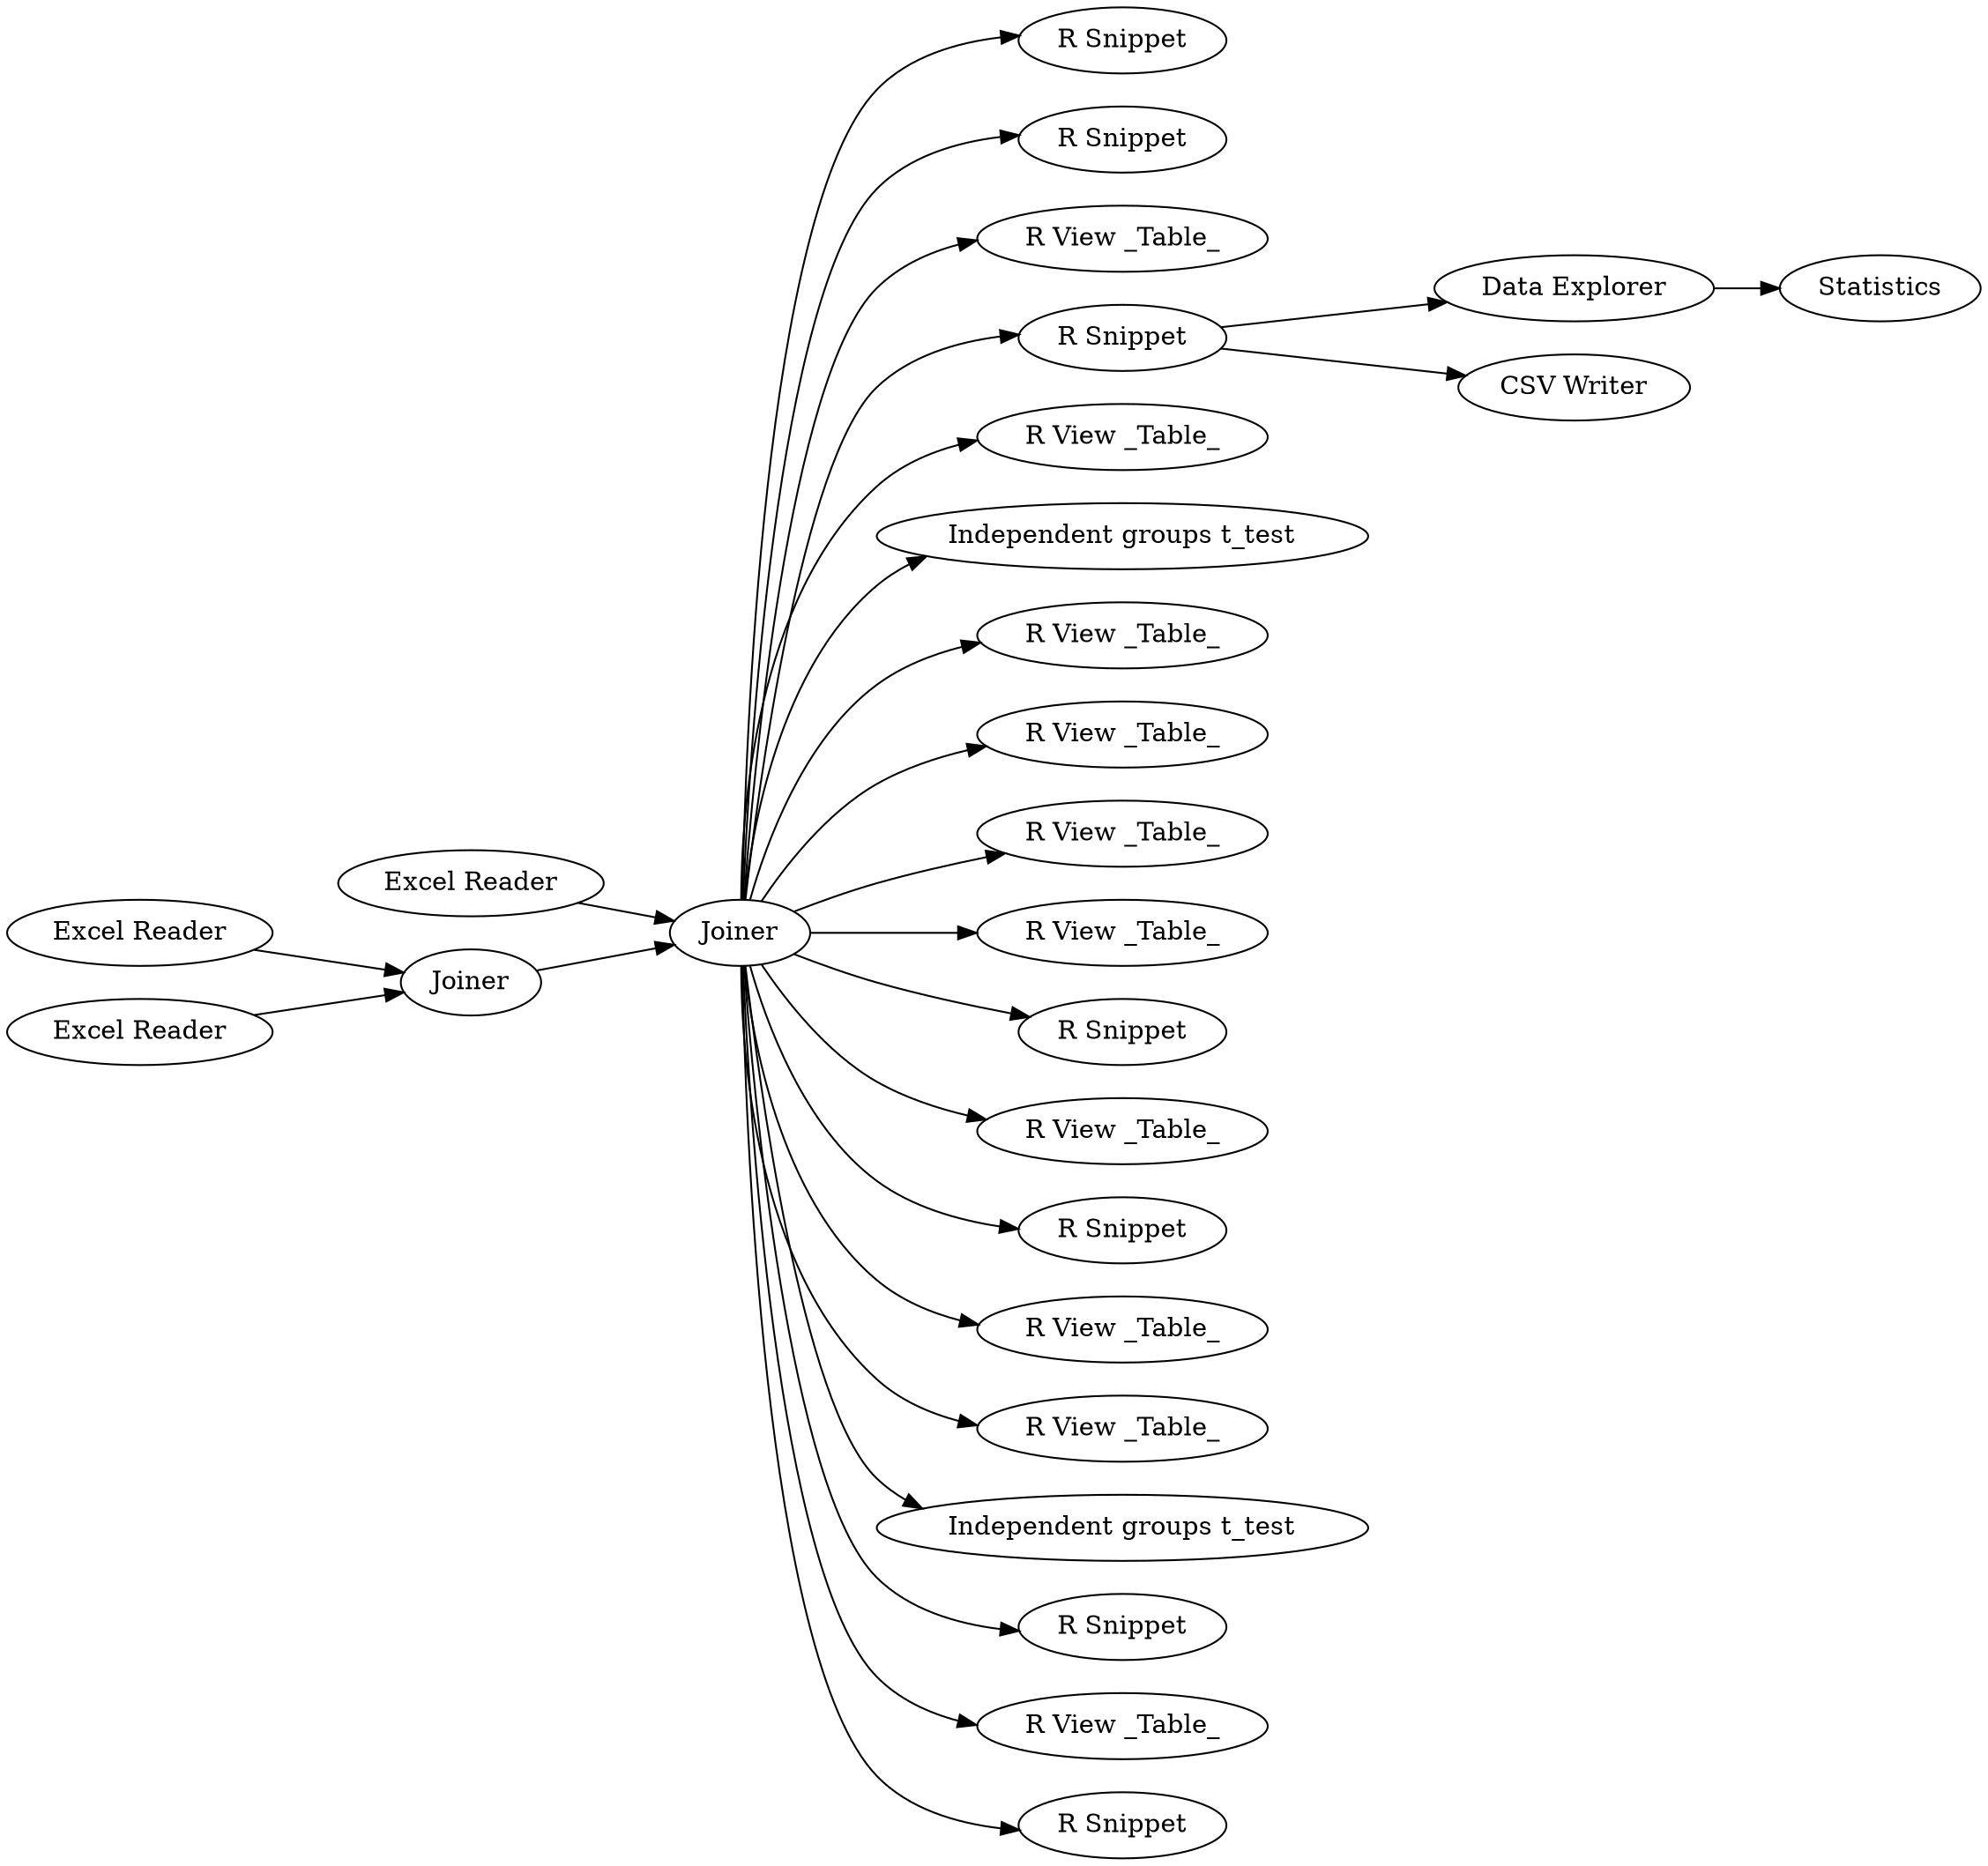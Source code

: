 digraph {
	"4407392902610892737_31" [label="R Snippet"]
	"4407392902610892737_20" [label=Statistics]
	"4407392902610892737_35" [label="R Snippet"]
	"4407392902610892737_14" [label="R View _Table_"]
	"4407392902610892737_21" [label="R Snippet"]
	"4407392902610892737_5" [label=Joiner]
	"4407392902610892737_2" [label="Excel Reader"]
	"4407392902610892737_3" [label="Excel Reader"]
	"4407392902610892737_15" [label="R View _Table_"]
	"4407392902610892737_32" [label="Independent groups t_test"]
	"4407392902610892737_6" [label="Data Explorer"]
	"4407392902610892737_24" [label="R View _Table_"]
	"4407392902610892737_28" [label="R View _Table_"]
	"4407392902610892737_18" [label="R View _Table_"]
	"4407392902610892737_23" [label="R View _Table_"]
	"4407392902610892737_26" [label="R Snippet"]
	"4407392902610892737_16" [label="R View _Table_"]
	"4407392902610892737_34" [label="R Snippet"]
	"4407392902610892737_22" [label="R View _Table_"]
	"4407392902610892737_19" [label="R View _Table_"]
	"4407392902610892737_25" [label="Independent groups t_test"]
	"4407392902610892737_29" [label="R Snippet"]
	"4407392902610892737_17" [label="R View _Table_"]
	"4407392902610892737_33" [label="CSV Writer"]
	"4407392902610892737_4" [label=Joiner]
	"4407392902610892737_1" [label="Excel Reader"]
	"4407392902610892737_27" [label="R Snippet"]
	"4407392902610892737_21" -> "4407392902610892737_6"
	"4407392902610892737_5" -> "4407392902610892737_28"
	"4407392902610892737_2" -> "4407392902610892737_4"
	"4407392902610892737_5" -> "4407392902610892737_35"
	"4407392902610892737_5" -> "4407392902610892737_31"
	"4407392902610892737_5" -> "4407392902610892737_24"
	"4407392902610892737_5" -> "4407392902610892737_25"
	"4407392902610892737_5" -> "4407392902610892737_26"
	"4407392902610892737_5" -> "4407392902610892737_23"
	"4407392902610892737_5" -> "4407392902610892737_15"
	"4407392902610892737_5" -> "4407392902610892737_22"
	"4407392902610892737_5" -> "4407392902610892737_27"
	"4407392902610892737_3" -> "4407392902610892737_5"
	"4407392902610892737_5" -> "4407392902610892737_18"
	"4407392902610892737_4" -> "4407392902610892737_5"
	"4407392902610892737_5" -> "4407392902610892737_34"
	"4407392902610892737_21" -> "4407392902610892737_33"
	"4407392902610892737_5" -> "4407392902610892737_21"
	"4407392902610892737_5" -> "4407392902610892737_14"
	"4407392902610892737_5" -> "4407392902610892737_16"
	"4407392902610892737_5" -> "4407392902610892737_17"
	"4407392902610892737_6" -> "4407392902610892737_20"
	"4407392902610892737_1" -> "4407392902610892737_4"
	"4407392902610892737_5" -> "4407392902610892737_19"
	"4407392902610892737_5" -> "4407392902610892737_29"
	"4407392902610892737_5" -> "4407392902610892737_32"
	rankdir=LR
}
